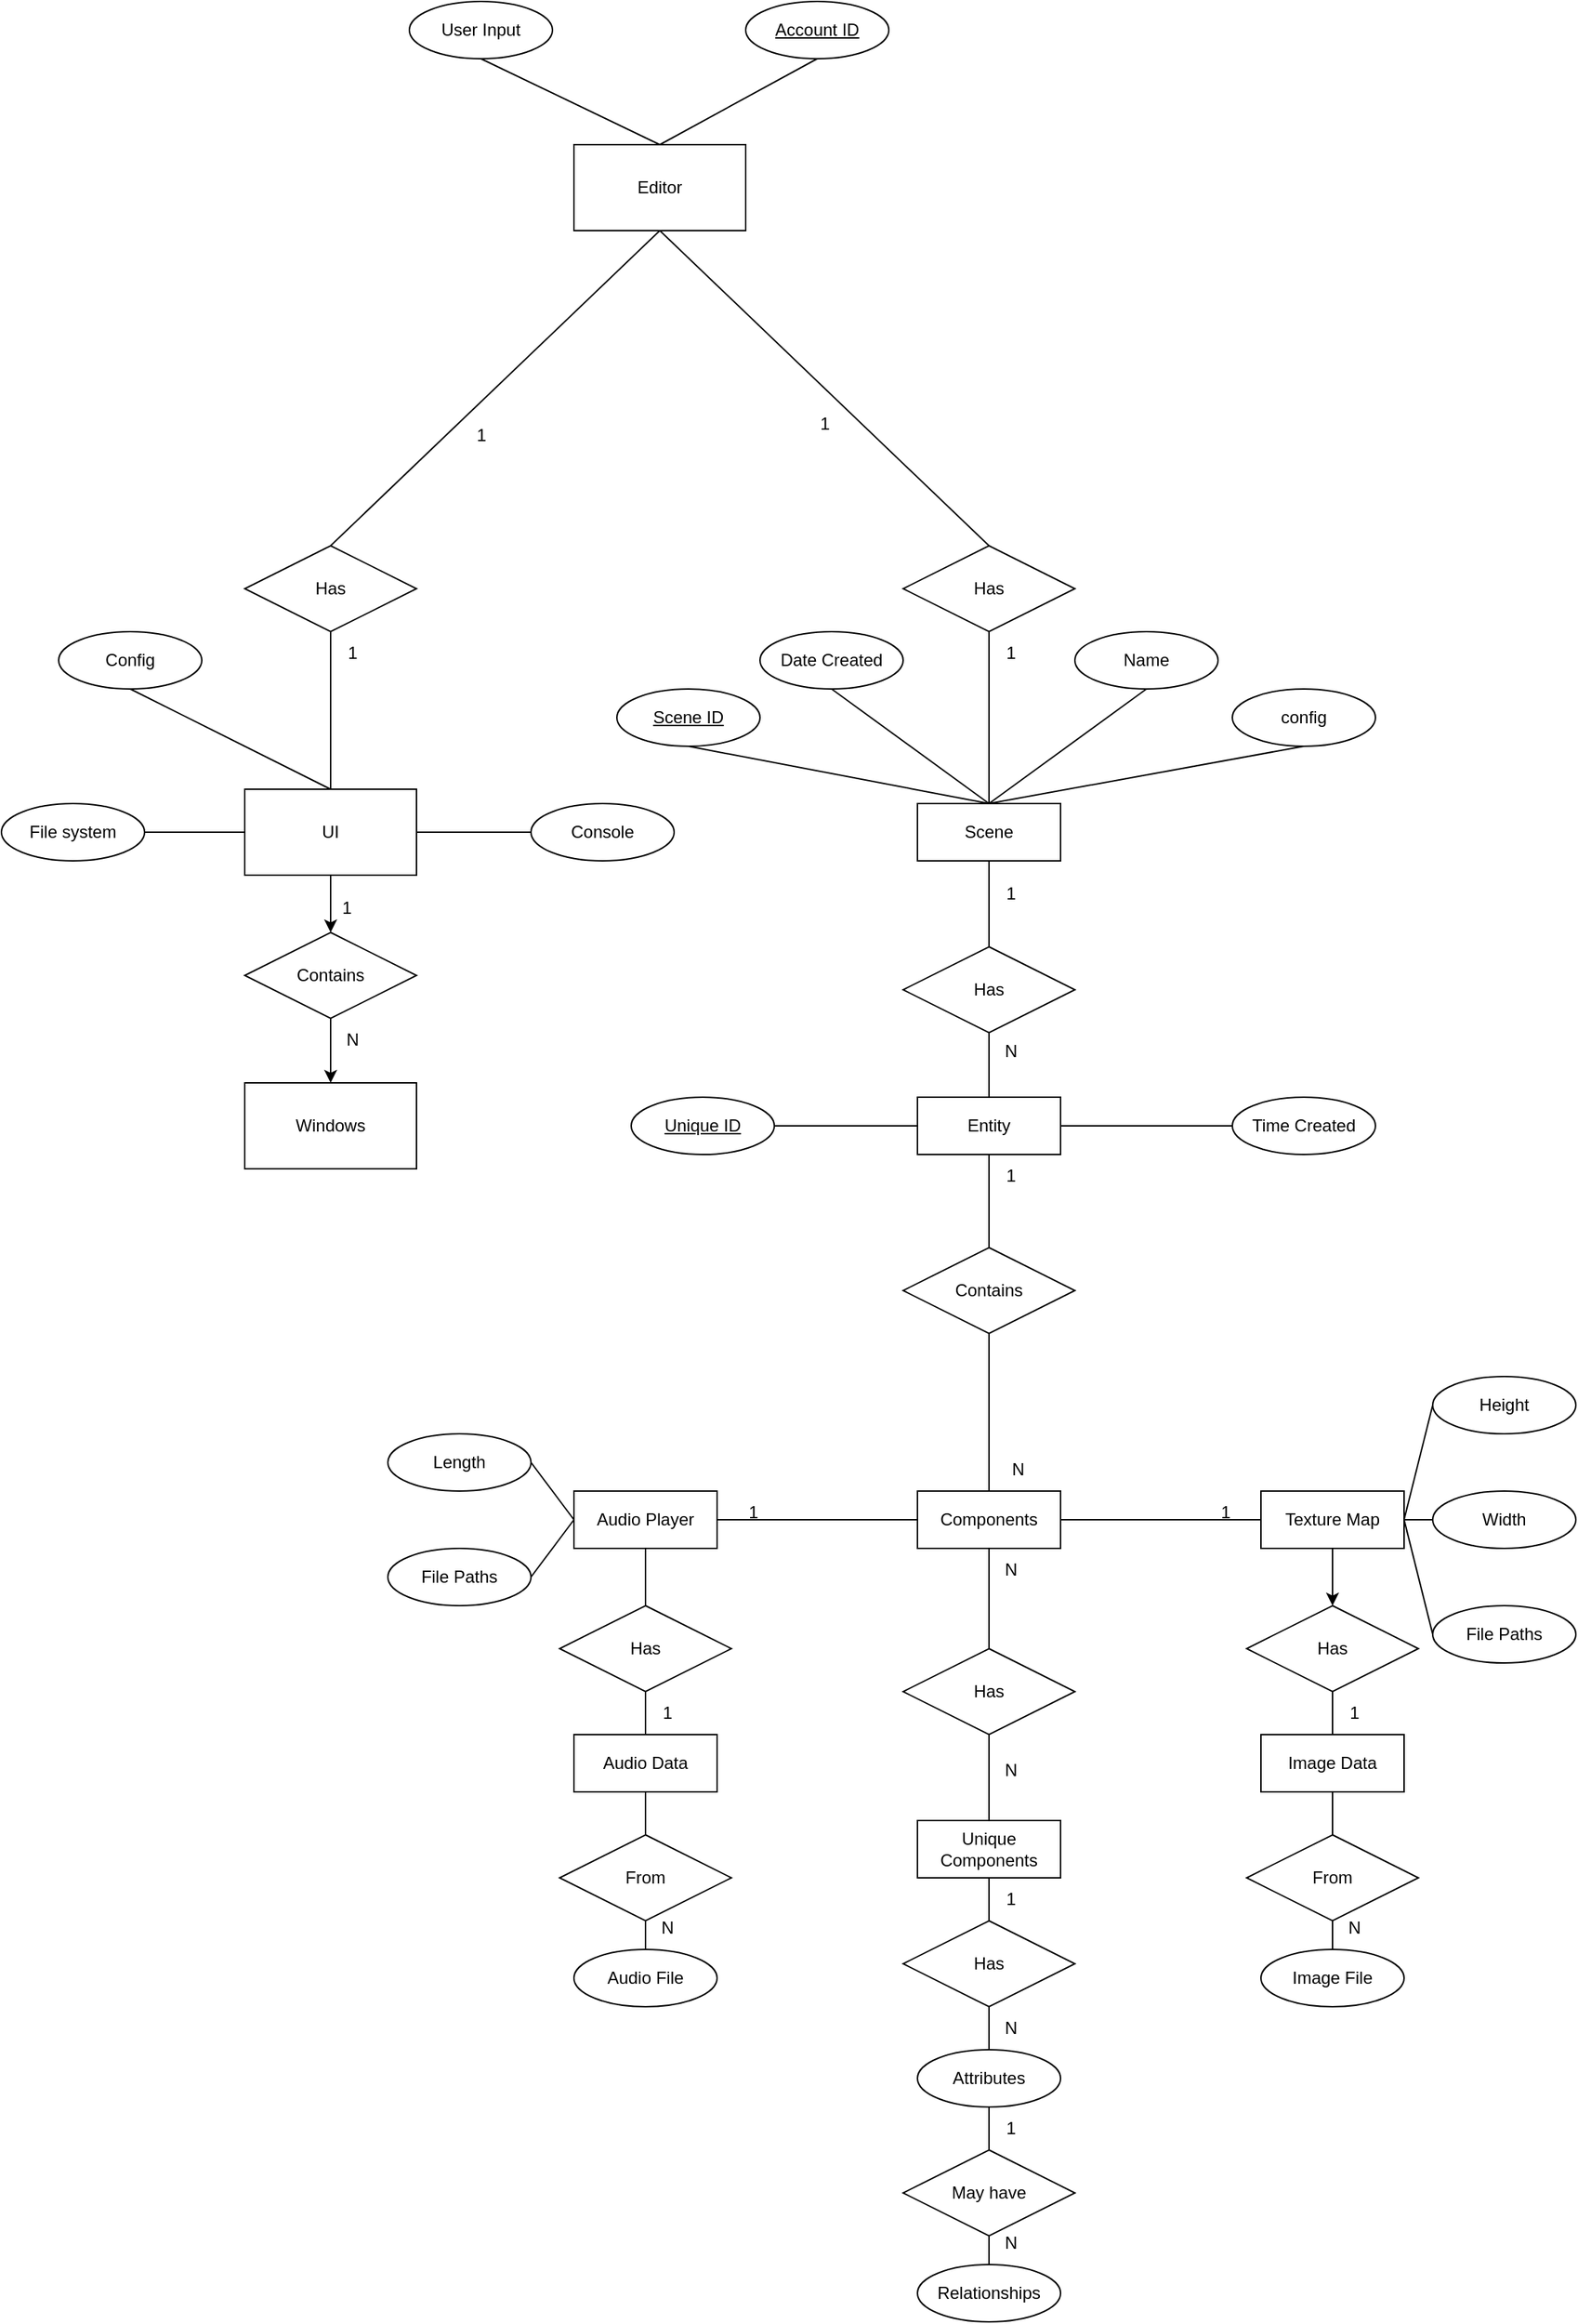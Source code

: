 <mxfile version="25.0.3">
  <diagram name="Page-1" id="L3M2RedUAsprgC-HmwrY">
    <mxGraphModel dx="1900" dy="1637" grid="1" gridSize="10" guides="1" tooltips="1" connect="1" arrows="1" fold="1" page="1" pageScale="1" pageWidth="850" pageHeight="1100" background="#ffffff" math="0" shadow="0">
      <root>
        <mxCell id="0" />
        <mxCell id="1" parent="0" />
        <mxCell id="lNUg0GOB951emykACgn2-293" style="edgeStyle=orthogonalEdgeStyle;rounded=0;orthogonalLoop=1;jettySize=auto;html=1;exitX=0;exitY=0.5;exitDx=0;exitDy=0;entryX=1;entryY=0.5;entryDx=0;entryDy=0;endArrow=none;startFill=0;" parent="1" source="lNUg0GOB951emykACgn2-307" target="lNUg0GOB951emykACgn2-291" edge="1">
          <mxGeometry relative="1" as="geometry" />
        </mxCell>
        <mxCell id="lNUg0GOB951emykACgn2-295" style="edgeStyle=orthogonalEdgeStyle;rounded=0;orthogonalLoop=1;jettySize=auto;html=1;exitX=1;exitY=0.5;exitDx=0;exitDy=0;endArrow=none;startFill=0;entryX=0;entryY=0.5;entryDx=0;entryDy=0;" parent="1" source="lNUg0GOB951emykACgn2-307" target="lNUg0GOB951emykACgn2-294" edge="1">
          <mxGeometry relative="1" as="geometry">
            <mxPoint x="390.0" y="460" as="sourcePoint" />
          </mxGeometry>
        </mxCell>
        <mxCell id="lNUg0GOB951emykACgn2-393" style="rounded=0;orthogonalLoop=1;jettySize=auto;html=1;exitX=0.5;exitY=1;exitDx=0;exitDy=0;endArrow=none;startFill=0;" parent="1" source="lNUg0GOB951emykACgn2-286" target="lNUg0GOB951emykACgn2-307" edge="1">
          <mxGeometry relative="1" as="geometry" />
        </mxCell>
        <mxCell id="UIaZnT7w7h5Eu3xHV6hs-57" style="rounded=0;orthogonalLoop=1;jettySize=auto;html=1;exitX=0.5;exitY=0;exitDx=0;exitDy=0;entryX=0.5;entryY=1;entryDx=0;entryDy=0;endArrow=none;endFill=0;" edge="1" parent="1" source="lNUg0GOB951emykACgn2-286" target="UIaZnT7w7h5Eu3xHV6hs-39">
          <mxGeometry relative="1" as="geometry" />
        </mxCell>
        <mxCell id="lNUg0GOB951emykACgn2-286" value="Contains" style="shape=rhombus;perimeter=rhombusPerimeter;whiteSpace=wrap;html=1;align=center;" parent="1" vertex="1">
          <mxGeometry x="170" y="270" width="120" height="60" as="geometry" />
        </mxCell>
        <mxCell id="lNUg0GOB951emykACgn2-341" style="rounded=0;orthogonalLoop=1;jettySize=auto;html=1;exitX=0.5;exitY=1;exitDx=0;exitDy=0;entryX=0.5;entryY=0;entryDx=0;entryDy=0;endArrow=none;startFill=0;" parent="1" source="lNUg0GOB951emykACgn2-291" target="lNUg0GOB951emykACgn2-340" edge="1">
          <mxGeometry relative="1" as="geometry" />
        </mxCell>
        <mxCell id="lNUg0GOB951emykACgn2-291" value="Audio Player" style="whiteSpace=wrap;html=1;align=center;" parent="1" vertex="1">
          <mxGeometry x="-60" y="440" width="100" height="40" as="geometry" />
        </mxCell>
        <mxCell id="lNUg0GOB951emykACgn2-321" style="rounded=0;orthogonalLoop=1;jettySize=auto;html=1;exitX=1;exitY=0.5;exitDx=0;exitDy=0;entryX=0;entryY=0.5;entryDx=0;entryDy=0;endArrow=none;startFill=0;" parent="1" source="lNUg0GOB951emykACgn2-294" target="lNUg0GOB951emykACgn2-320" edge="1">
          <mxGeometry relative="1" as="geometry" />
        </mxCell>
        <mxCell id="lNUg0GOB951emykACgn2-359" style="edgeStyle=orthogonalEdgeStyle;rounded=0;orthogonalLoop=1;jettySize=auto;html=1;exitX=0.5;exitY=1;exitDx=0;exitDy=0;entryX=0.5;entryY=0;entryDx=0;entryDy=0;" parent="1" source="lNUg0GOB951emykACgn2-294" target="lNUg0GOB951emykACgn2-358" edge="1">
          <mxGeometry relative="1" as="geometry" />
        </mxCell>
        <mxCell id="lNUg0GOB951emykACgn2-362" style="rounded=0;orthogonalLoop=1;jettySize=auto;html=1;exitX=1;exitY=0.5;exitDx=0;exitDy=0;endArrow=none;startFill=0;entryX=0;entryY=0.5;entryDx=0;entryDy=0;" parent="1" source="lNUg0GOB951emykACgn2-294" target="lNUg0GOB951emykACgn2-364" edge="1">
          <mxGeometry relative="1" as="geometry">
            <mxPoint x="540" y="459.667" as="targetPoint" />
          </mxGeometry>
        </mxCell>
        <mxCell id="lNUg0GOB951emykACgn2-363" style="rounded=0;orthogonalLoop=1;jettySize=auto;html=1;exitX=1;exitY=0.5;exitDx=0;exitDy=0;endArrow=none;startFill=0;entryX=0;entryY=0.5;entryDx=0;entryDy=0;" parent="1" source="lNUg0GOB951emykACgn2-294" target="lNUg0GOB951emykACgn2-365" edge="1">
          <mxGeometry relative="1" as="geometry">
            <mxPoint x="540" y="420" as="targetPoint" />
          </mxGeometry>
        </mxCell>
        <mxCell id="lNUg0GOB951emykACgn2-294" value="Texture Map" style="whiteSpace=wrap;html=1;align=center;" parent="1" vertex="1">
          <mxGeometry x="420" y="440" width="100" height="40" as="geometry" />
        </mxCell>
        <mxCell id="lNUg0GOB951emykACgn2-297" value="Length" style="ellipse;whiteSpace=wrap;html=1;align=center;" parent="1" vertex="1">
          <mxGeometry x="-190" y="400" width="100" height="40" as="geometry" />
        </mxCell>
        <mxCell id="lNUg0GOB951emykACgn2-298" value="File Paths" style="ellipse;whiteSpace=wrap;html=1;align=center;" parent="1" vertex="1">
          <mxGeometry x="-190" y="480" width="100" height="40" as="geometry" />
        </mxCell>
        <mxCell id="lNUg0GOB951emykACgn2-303" value="" style="endArrow=none;html=1;rounded=0;exitX=1;exitY=0.5;exitDx=0;exitDy=0;entryX=0;entryY=0.5;entryDx=0;entryDy=0;" parent="1" source="lNUg0GOB951emykACgn2-297" target="lNUg0GOB951emykACgn2-291" edge="1">
          <mxGeometry relative="1" as="geometry">
            <mxPoint x="-90" y="380" as="sourcePoint" />
            <mxPoint x="-60" y="462" as="targetPoint" />
          </mxGeometry>
        </mxCell>
        <mxCell id="lNUg0GOB951emykACgn2-304" value="" style="endArrow=none;html=1;rounded=0;exitX=1;exitY=0.5;exitDx=0;exitDy=0;entryX=0;entryY=0.5;entryDx=0;entryDy=0;" parent="1" source="lNUg0GOB951emykACgn2-298" target="lNUg0GOB951emykACgn2-291" edge="1">
          <mxGeometry relative="1" as="geometry">
            <mxPoint x="-70" y="318" as="sourcePoint" />
            <mxPoint x="-40" y="400" as="targetPoint" />
          </mxGeometry>
        </mxCell>
        <mxCell id="UIaZnT7w7h5Eu3xHV6hs-95" style="rounded=0;orthogonalLoop=1;jettySize=auto;html=1;exitX=0.5;exitY=1;exitDx=0;exitDy=0;entryX=0.5;entryY=0;entryDx=0;entryDy=0;endArrow=none;endFill=0;" edge="1" parent="1" source="lNUg0GOB951emykACgn2-307" target="UIaZnT7w7h5Eu3xHV6hs-93">
          <mxGeometry relative="1" as="geometry" />
        </mxCell>
        <mxCell id="lNUg0GOB951emykACgn2-307" value="Components" style="whiteSpace=wrap;html=1;align=center;" parent="1" vertex="1">
          <mxGeometry x="180" y="440" width="100" height="40" as="geometry" />
        </mxCell>
        <mxCell id="lNUg0GOB951emykACgn2-312" value="1" style="text;html=1;align=center;verticalAlign=middle;resizable=0;points=[];autosize=1;strokeColor=none;fillColor=none;" parent="1" vertex="1">
          <mxGeometry x="50" y="440" width="30" height="30" as="geometry" />
        </mxCell>
        <mxCell id="lNUg0GOB951emykACgn2-313" value="1" style="text;html=1;align=center;verticalAlign=middle;resizable=0;points=[];autosize=1;strokeColor=none;fillColor=none;" parent="1" vertex="1">
          <mxGeometry x="380" y="440" width="30" height="30" as="geometry" />
        </mxCell>
        <mxCell id="lNUg0GOB951emykACgn2-320" value="File Paths" style="ellipse;whiteSpace=wrap;html=1;align=center;" parent="1" vertex="1">
          <mxGeometry x="540" y="520" width="100" height="40" as="geometry" />
        </mxCell>
        <mxCell id="lNUg0GOB951emykACgn2-343" style="rounded=0;orthogonalLoop=1;jettySize=auto;html=1;exitX=0.5;exitY=1;exitDx=0;exitDy=0;entryX=0.5;entryY=0;entryDx=0;entryDy=0;endArrow=none;startFill=0;" parent="1" source="lNUg0GOB951emykACgn2-340" target="lNUg0GOB951emykACgn2-342" edge="1">
          <mxGeometry relative="1" as="geometry" />
        </mxCell>
        <mxCell id="lNUg0GOB951emykACgn2-340" value="Has" style="shape=rhombus;perimeter=rhombusPerimeter;whiteSpace=wrap;html=1;align=center;" parent="1" vertex="1">
          <mxGeometry x="-70" y="520" width="120" height="60" as="geometry" />
        </mxCell>
        <mxCell id="lNUg0GOB951emykACgn2-345" style="rounded=0;orthogonalLoop=1;jettySize=auto;html=1;exitX=0.5;exitY=1;exitDx=0;exitDy=0;entryX=0.5;entryY=0;entryDx=0;entryDy=0;endArrow=none;startFill=0;" parent="1" source="lNUg0GOB951emykACgn2-342" target="lNUg0GOB951emykACgn2-344" edge="1">
          <mxGeometry relative="1" as="geometry" />
        </mxCell>
        <mxCell id="lNUg0GOB951emykACgn2-342" value="Audio Data" style="whiteSpace=wrap;html=1;align=center;" parent="1" vertex="1">
          <mxGeometry x="-60" y="610" width="100" height="40" as="geometry" />
        </mxCell>
        <mxCell id="lNUg0GOB951emykACgn2-347" style="rounded=0;orthogonalLoop=1;jettySize=auto;html=1;exitX=0.5;exitY=1;exitDx=0;exitDy=0;entryX=0.5;entryY=0;entryDx=0;entryDy=0;endArrow=none;startFill=0;" parent="1" source="lNUg0GOB951emykACgn2-344" target="lNUg0GOB951emykACgn2-346" edge="1">
          <mxGeometry relative="1" as="geometry" />
        </mxCell>
        <mxCell id="lNUg0GOB951emykACgn2-344" value="From" style="shape=rhombus;perimeter=rhombusPerimeter;whiteSpace=wrap;html=1;align=center;" parent="1" vertex="1">
          <mxGeometry x="-70" y="680" width="120" height="60" as="geometry" />
        </mxCell>
        <mxCell id="lNUg0GOB951emykACgn2-346" value="Audio File" style="ellipse;whiteSpace=wrap;html=1;align=center;" parent="1" vertex="1">
          <mxGeometry x="-60" y="760" width="100" height="40" as="geometry" />
        </mxCell>
        <mxCell id="lNUg0GOB951emykACgn2-348" value="N" style="text;html=1;align=center;verticalAlign=middle;resizable=0;points=[];autosize=1;strokeColor=none;fillColor=none;" parent="1" vertex="1">
          <mxGeometry x="-10" y="730" width="30" height="30" as="geometry" />
        </mxCell>
        <mxCell id="lNUg0GOB951emykACgn2-349" value="1" style="text;html=1;align=center;verticalAlign=middle;resizable=0;points=[];autosize=1;strokeColor=none;fillColor=none;" parent="1" vertex="1">
          <mxGeometry x="-10" y="580" width="30" height="30" as="geometry" />
        </mxCell>
        <mxCell id="lNUg0GOB951emykACgn2-350" style="rounded=0;orthogonalLoop=1;jettySize=auto;html=1;exitX=0.5;exitY=1;exitDx=0;exitDy=0;entryX=0.5;entryY=0;entryDx=0;entryDy=0;endArrow=none;startFill=0;" parent="1" source="lNUg0GOB951emykACgn2-358" target="lNUg0GOB951emykACgn2-352" edge="1">
          <mxGeometry relative="1" as="geometry">
            <mxPoint x="470" y="580" as="sourcePoint" />
          </mxGeometry>
        </mxCell>
        <mxCell id="lNUg0GOB951emykACgn2-351" style="rounded=0;orthogonalLoop=1;jettySize=auto;html=1;exitX=0.5;exitY=1;exitDx=0;exitDy=0;entryX=0.5;entryY=0;entryDx=0;entryDy=0;endArrow=none;startFill=0;" parent="1" source="lNUg0GOB951emykACgn2-352" target="lNUg0GOB951emykACgn2-354" edge="1">
          <mxGeometry relative="1" as="geometry" />
        </mxCell>
        <mxCell id="lNUg0GOB951emykACgn2-352" value="Image Data" style="whiteSpace=wrap;html=1;align=center;" parent="1" vertex="1">
          <mxGeometry x="420" y="610" width="100" height="40" as="geometry" />
        </mxCell>
        <mxCell id="lNUg0GOB951emykACgn2-353" style="rounded=0;orthogonalLoop=1;jettySize=auto;html=1;exitX=0.5;exitY=1;exitDx=0;exitDy=0;entryX=0.5;entryY=0;entryDx=0;entryDy=0;endArrow=none;startFill=0;" parent="1" source="lNUg0GOB951emykACgn2-354" target="lNUg0GOB951emykACgn2-355" edge="1">
          <mxGeometry relative="1" as="geometry" />
        </mxCell>
        <mxCell id="lNUg0GOB951emykACgn2-354" value="From" style="shape=rhombus;perimeter=rhombusPerimeter;whiteSpace=wrap;html=1;align=center;" parent="1" vertex="1">
          <mxGeometry x="410" y="680" width="120" height="60" as="geometry" />
        </mxCell>
        <mxCell id="lNUg0GOB951emykACgn2-355" value="Image File" style="ellipse;whiteSpace=wrap;html=1;align=center;" parent="1" vertex="1">
          <mxGeometry x="420" y="760" width="100" height="40" as="geometry" />
        </mxCell>
        <mxCell id="lNUg0GOB951emykACgn2-356" value="N" style="text;html=1;align=center;verticalAlign=middle;resizable=0;points=[];autosize=1;strokeColor=none;fillColor=none;" parent="1" vertex="1">
          <mxGeometry x="470" y="730" width="30" height="30" as="geometry" />
        </mxCell>
        <mxCell id="lNUg0GOB951emykACgn2-357" value="1" style="text;html=1;align=center;verticalAlign=middle;resizable=0;points=[];autosize=1;strokeColor=none;fillColor=none;" parent="1" vertex="1">
          <mxGeometry x="470" y="580" width="30" height="30" as="geometry" />
        </mxCell>
        <mxCell id="lNUg0GOB951emykACgn2-358" value="Has" style="shape=rhombus;perimeter=rhombusPerimeter;whiteSpace=wrap;html=1;align=center;" parent="1" vertex="1">
          <mxGeometry x="410" y="520" width="120" height="60" as="geometry" />
        </mxCell>
        <mxCell id="lNUg0GOB951emykACgn2-361" value="N" style="text;html=1;align=center;verticalAlign=middle;resizable=0;points=[];autosize=1;strokeColor=none;fillColor=none;" parent="1" vertex="1">
          <mxGeometry x="235" y="410" width="30" height="30" as="geometry" />
        </mxCell>
        <mxCell id="lNUg0GOB951emykACgn2-364" value="Width" style="ellipse;whiteSpace=wrap;html=1;align=center;" parent="1" vertex="1">
          <mxGeometry x="540" y="440" width="100" height="40" as="geometry" />
        </mxCell>
        <mxCell id="lNUg0GOB951emykACgn2-365" value="Height" style="ellipse;whiteSpace=wrap;html=1;align=center;" parent="1" vertex="1">
          <mxGeometry x="540" y="360" width="100" height="40" as="geometry" />
        </mxCell>
        <mxCell id="lNUg0GOB951emykACgn2-369" style="rounded=0;orthogonalLoop=1;jettySize=auto;html=1;exitX=0.5;exitY=1;exitDx=0;exitDy=0;entryX=0.5;entryY=0;entryDx=0;entryDy=0;endArrow=none;startFill=0;" parent="1" source="lNUg0GOB951emykACgn2-366" target="lNUg0GOB951emykACgn2-367" edge="1">
          <mxGeometry relative="1" as="geometry" />
        </mxCell>
        <mxCell id="lNUg0GOB951emykACgn2-366" value="Unique Components" style="whiteSpace=wrap;html=1;align=center;" parent="1" vertex="1">
          <mxGeometry x="180" y="670" width="100" height="40" as="geometry" />
        </mxCell>
        <mxCell id="lNUg0GOB951emykACgn2-378" style="rounded=0;orthogonalLoop=1;jettySize=auto;html=1;exitX=0.5;exitY=1;exitDx=0;exitDy=0;entryX=0.5;entryY=0;entryDx=0;entryDy=0;endArrow=none;startFill=0;" parent="1" source="lNUg0GOB951emykACgn2-367" target="lNUg0GOB951emykACgn2-372" edge="1">
          <mxGeometry relative="1" as="geometry" />
        </mxCell>
        <mxCell id="lNUg0GOB951emykACgn2-367" value="Has" style="shape=rhombus;perimeter=rhombusPerimeter;whiteSpace=wrap;html=1;align=center;" parent="1" vertex="1">
          <mxGeometry x="170" y="740" width="120" height="60" as="geometry" />
        </mxCell>
        <mxCell id="lNUg0GOB951emykACgn2-386" style="rounded=0;orthogonalLoop=1;jettySize=auto;html=1;exitX=0.5;exitY=1;exitDx=0;exitDy=0;endArrow=none;startFill=0;" parent="1" source="lNUg0GOB951emykACgn2-372" target="lNUg0GOB951emykACgn2-387" edge="1">
          <mxGeometry relative="1" as="geometry">
            <mxPoint x="230" y="910" as="targetPoint" />
          </mxGeometry>
        </mxCell>
        <mxCell id="lNUg0GOB951emykACgn2-372" value="Attributes" style="ellipse;whiteSpace=wrap;html=1;align=center;" parent="1" vertex="1">
          <mxGeometry x="180" y="830" width="100" height="40" as="geometry" />
        </mxCell>
        <mxCell id="lNUg0GOB951emykACgn2-379" value="N" style="text;html=1;align=center;verticalAlign=middle;resizable=0;points=[];autosize=1;strokeColor=none;fillColor=none;" parent="1" vertex="1">
          <mxGeometry x="230" y="800" width="30" height="30" as="geometry" />
        </mxCell>
        <mxCell id="lNUg0GOB951emykACgn2-382" value="1" style="text;html=1;align=center;verticalAlign=middle;resizable=0;points=[];autosize=1;strokeColor=none;fillColor=none;" parent="1" vertex="1">
          <mxGeometry x="230" y="710" width="30" height="30" as="geometry" />
        </mxCell>
        <mxCell id="lNUg0GOB951emykACgn2-390" style="rounded=0;orthogonalLoop=1;jettySize=auto;html=1;exitX=0.5;exitY=1;exitDx=0;exitDy=0;entryX=0.5;entryY=0;entryDx=0;entryDy=0;endArrow=none;startFill=0;" parent="1" source="lNUg0GOB951emykACgn2-387" target="lNUg0GOB951emykACgn2-389" edge="1">
          <mxGeometry relative="1" as="geometry" />
        </mxCell>
        <mxCell id="lNUg0GOB951emykACgn2-387" value="May have" style="shape=rhombus;perimeter=rhombusPerimeter;whiteSpace=wrap;html=1;align=center;" parent="1" vertex="1">
          <mxGeometry x="170" y="900" width="120" height="60" as="geometry" />
        </mxCell>
        <mxCell id="lNUg0GOB951emykACgn2-389" value="Relationships" style="ellipse;whiteSpace=wrap;html=1;align=center;" parent="1" vertex="1">
          <mxGeometry x="180" y="980" width="100" height="40" as="geometry" />
        </mxCell>
        <mxCell id="lNUg0GOB951emykACgn2-391" value="N" style="text;html=1;align=center;verticalAlign=middle;resizable=0;points=[];autosize=1;strokeColor=none;fillColor=none;" parent="1" vertex="1">
          <mxGeometry x="230" y="950" width="30" height="30" as="geometry" />
        </mxCell>
        <mxCell id="UIaZnT7w7h5Eu3xHV6hs-24" style="rounded=0;orthogonalLoop=1;jettySize=auto;html=1;exitX=0.5;exitY=1;exitDx=0;exitDy=0;endArrow=none;endFill=0;" edge="1" parent="1" source="UIaZnT7w7h5Eu3xHV6hs-14" target="UIaZnT7w7h5Eu3xHV6hs-23">
          <mxGeometry relative="1" as="geometry" />
        </mxCell>
        <mxCell id="UIaZnT7w7h5Eu3xHV6hs-14" value="Scene" style="whiteSpace=wrap;html=1;align=center;" vertex="1" parent="1">
          <mxGeometry x="180" y="-40" width="100" height="40" as="geometry" />
        </mxCell>
        <mxCell id="UIaZnT7w7h5Eu3xHV6hs-43" style="rounded=0;orthogonalLoop=1;jettySize=auto;html=1;exitX=0.5;exitY=1;exitDx=0;exitDy=0;entryX=0.5;entryY=0;entryDx=0;entryDy=0;endArrow=none;endFill=0;" edge="1" parent="1" source="UIaZnT7w7h5Eu3xHV6hs-23" target="UIaZnT7w7h5Eu3xHV6hs-39">
          <mxGeometry relative="1" as="geometry" />
        </mxCell>
        <mxCell id="UIaZnT7w7h5Eu3xHV6hs-23" value="Has" style="shape=rhombus;perimeter=rhombusPerimeter;whiteSpace=wrap;html=1;align=center;" vertex="1" parent="1">
          <mxGeometry x="170" y="60" width="120" height="60" as="geometry" />
        </mxCell>
        <mxCell id="UIaZnT7w7h5Eu3xHV6hs-26" style="rounded=0;orthogonalLoop=1;jettySize=auto;html=1;exitX=0.5;exitY=1;exitDx=0;exitDy=0;entryX=0.5;entryY=0;entryDx=0;entryDy=0;endArrow=none;endFill=0;" edge="1" parent="1" source="UIaZnT7w7h5Eu3xHV6hs-25" target="UIaZnT7w7h5Eu3xHV6hs-14">
          <mxGeometry relative="1" as="geometry" />
        </mxCell>
        <mxCell id="UIaZnT7w7h5Eu3xHV6hs-25" value="Scene ID" style="ellipse;whiteSpace=wrap;html=1;align=center;fontStyle=4;" vertex="1" parent="1">
          <mxGeometry x="-30" y="-120" width="100" height="40" as="geometry" />
        </mxCell>
        <mxCell id="UIaZnT7w7h5Eu3xHV6hs-29" style="rounded=0;orthogonalLoop=1;jettySize=auto;html=1;exitX=0.5;exitY=1;exitDx=0;exitDy=0;entryX=0.5;entryY=0;entryDx=0;entryDy=0;endArrow=none;endFill=0;" edge="1" parent="1" source="UIaZnT7w7h5Eu3xHV6hs-28" target="UIaZnT7w7h5Eu3xHV6hs-14">
          <mxGeometry relative="1" as="geometry" />
        </mxCell>
        <mxCell id="UIaZnT7w7h5Eu3xHV6hs-28" value="Name" style="ellipse;whiteSpace=wrap;html=1;align=center;" vertex="1" parent="1">
          <mxGeometry x="290" y="-160" width="100" height="40" as="geometry" />
        </mxCell>
        <mxCell id="UIaZnT7w7h5Eu3xHV6hs-33" style="rounded=0;orthogonalLoop=1;jettySize=auto;html=1;exitX=0.5;exitY=1;exitDx=0;exitDy=0;entryX=0.5;entryY=0;entryDx=0;entryDy=0;endArrow=none;endFill=0;" edge="1" parent="1" source="UIaZnT7w7h5Eu3xHV6hs-32" target="UIaZnT7w7h5Eu3xHV6hs-14">
          <mxGeometry relative="1" as="geometry" />
        </mxCell>
        <mxCell id="UIaZnT7w7h5Eu3xHV6hs-32" value="Date Created" style="ellipse;whiteSpace=wrap;html=1;align=center;" vertex="1" parent="1">
          <mxGeometry x="70" y="-160" width="100" height="40" as="geometry" />
        </mxCell>
        <mxCell id="UIaZnT7w7h5Eu3xHV6hs-38" style="rounded=0;orthogonalLoop=1;jettySize=auto;html=1;exitX=0.5;exitY=1;exitDx=0;exitDy=0;entryX=0.5;entryY=0;entryDx=0;entryDy=0;endArrow=none;endFill=0;" edge="1" parent="1" source="UIaZnT7w7h5Eu3xHV6hs-37" target="UIaZnT7w7h5Eu3xHV6hs-14">
          <mxGeometry relative="1" as="geometry">
            <mxPoint x="445" y="-80" as="sourcePoint" />
          </mxGeometry>
        </mxCell>
        <mxCell id="UIaZnT7w7h5Eu3xHV6hs-37" value="config" style="ellipse;whiteSpace=wrap;html=1;align=center;" vertex="1" parent="1">
          <mxGeometry x="400" y="-120" width="100" height="40" as="geometry" />
        </mxCell>
        <mxCell id="UIaZnT7w7h5Eu3xHV6hs-51" style="rounded=0;orthogonalLoop=1;jettySize=auto;html=1;exitX=0;exitY=0.5;exitDx=0;exitDy=0;entryX=1;entryY=0.5;entryDx=0;entryDy=0;endArrow=none;endFill=0;" edge="1" parent="1" source="UIaZnT7w7h5Eu3xHV6hs-39" target="UIaZnT7w7h5Eu3xHV6hs-49">
          <mxGeometry relative="1" as="geometry" />
        </mxCell>
        <mxCell id="UIaZnT7w7h5Eu3xHV6hs-52" style="rounded=0;orthogonalLoop=1;jettySize=auto;html=1;exitX=1;exitY=0.5;exitDx=0;exitDy=0;entryX=0;entryY=0.5;entryDx=0;entryDy=0;endArrow=none;endFill=0;" edge="1" parent="1" source="UIaZnT7w7h5Eu3xHV6hs-39" target="UIaZnT7w7h5Eu3xHV6hs-50">
          <mxGeometry relative="1" as="geometry" />
        </mxCell>
        <mxCell id="UIaZnT7w7h5Eu3xHV6hs-39" value="Entity" style="whiteSpace=wrap;html=1;align=center;" vertex="1" parent="1">
          <mxGeometry x="180" y="165" width="100" height="40" as="geometry" />
        </mxCell>
        <mxCell id="UIaZnT7w7h5Eu3xHV6hs-45" value="1" style="text;html=1;align=center;verticalAlign=middle;resizable=0;points=[];autosize=1;strokeColor=none;fillColor=none;" vertex="1" parent="1">
          <mxGeometry x="230" y="8" width="30" height="30" as="geometry" />
        </mxCell>
        <mxCell id="UIaZnT7w7h5Eu3xHV6hs-46" value="N" style="text;html=1;align=center;verticalAlign=middle;resizable=0;points=[];autosize=1;strokeColor=none;fillColor=none;" vertex="1" parent="1">
          <mxGeometry x="230" y="118" width="30" height="30" as="geometry" />
        </mxCell>
        <mxCell id="UIaZnT7w7h5Eu3xHV6hs-49" value="Unique ID" style="ellipse;whiteSpace=wrap;html=1;align=center;fontStyle=4;" vertex="1" parent="1">
          <mxGeometry x="-20" y="165" width="100" height="40" as="geometry" />
        </mxCell>
        <mxCell id="UIaZnT7w7h5Eu3xHV6hs-50" value="Time Created" style="ellipse;whiteSpace=wrap;html=1;align=center;" vertex="1" parent="1">
          <mxGeometry x="400" y="165" width="100" height="40" as="geometry" />
        </mxCell>
        <mxCell id="UIaZnT7w7h5Eu3xHV6hs-62" style="rounded=0;orthogonalLoop=1;jettySize=auto;html=1;exitX=0.5;exitY=1;exitDx=0;exitDy=0;entryX=0.5;entryY=0;entryDx=0;entryDy=0;endArrow=none;endFill=0;" edge="1" parent="1" source="UIaZnT7w7h5Eu3xHV6hs-58" target="UIaZnT7w7h5Eu3xHV6hs-61">
          <mxGeometry relative="1" as="geometry" />
        </mxCell>
        <mxCell id="UIaZnT7w7h5Eu3xHV6hs-65" style="rounded=0;orthogonalLoop=1;jettySize=auto;html=1;exitX=0.5;exitY=1;exitDx=0;exitDy=0;entryX=0.5;entryY=0;entryDx=0;entryDy=0;endArrow=none;endFill=0;" edge="1" parent="1" source="UIaZnT7w7h5Eu3xHV6hs-58" target="UIaZnT7w7h5Eu3xHV6hs-64">
          <mxGeometry relative="1" as="geometry" />
        </mxCell>
        <mxCell id="UIaZnT7w7h5Eu3xHV6hs-58" value="Editor" style="rounded=0;whiteSpace=wrap;html=1;" vertex="1" parent="1">
          <mxGeometry x="-60" y="-500" width="120" height="60" as="geometry" />
        </mxCell>
        <mxCell id="UIaZnT7w7h5Eu3xHV6hs-63" style="rounded=0;orthogonalLoop=1;jettySize=auto;html=1;exitX=0.5;exitY=1;exitDx=0;exitDy=0;entryX=0.5;entryY=0;entryDx=0;entryDy=0;endArrow=none;endFill=0;" edge="1" parent="1" source="UIaZnT7w7h5Eu3xHV6hs-61" target="UIaZnT7w7h5Eu3xHV6hs-14">
          <mxGeometry relative="1" as="geometry" />
        </mxCell>
        <mxCell id="UIaZnT7w7h5Eu3xHV6hs-61" value="Has" style="shape=rhombus;perimeter=rhombusPerimeter;whiteSpace=wrap;html=1;align=center;" vertex="1" parent="1">
          <mxGeometry x="170" y="-220" width="120" height="60" as="geometry" />
        </mxCell>
        <mxCell id="UIaZnT7w7h5Eu3xHV6hs-67" style="rounded=0;orthogonalLoop=1;jettySize=auto;html=1;exitX=0.5;exitY=1;exitDx=0;exitDy=0;entryX=0.5;entryY=0;entryDx=0;entryDy=0;endArrow=none;endFill=0;" edge="1" parent="1" source="UIaZnT7w7h5Eu3xHV6hs-64" target="UIaZnT7w7h5Eu3xHV6hs-66">
          <mxGeometry relative="1" as="geometry" />
        </mxCell>
        <mxCell id="UIaZnT7w7h5Eu3xHV6hs-64" value="Has" style="shape=rhombus;perimeter=rhombusPerimeter;whiteSpace=wrap;html=1;align=center;" vertex="1" parent="1">
          <mxGeometry x="-290" y="-220" width="120" height="60" as="geometry" />
        </mxCell>
        <mxCell id="UIaZnT7w7h5Eu3xHV6hs-75" style="rounded=0;orthogonalLoop=1;jettySize=auto;html=1;exitX=1;exitY=0.5;exitDx=0;exitDy=0;entryX=0;entryY=0.5;entryDx=0;entryDy=0;endArrow=none;endFill=0;" edge="1" parent="1" source="UIaZnT7w7h5Eu3xHV6hs-66" target="UIaZnT7w7h5Eu3xHV6hs-74">
          <mxGeometry relative="1" as="geometry" />
        </mxCell>
        <mxCell id="UIaZnT7w7h5Eu3xHV6hs-81" style="edgeStyle=orthogonalEdgeStyle;rounded=0;orthogonalLoop=1;jettySize=auto;html=1;exitX=0.5;exitY=1;exitDx=0;exitDy=0;entryX=0.5;entryY=0;entryDx=0;entryDy=0;" edge="1" parent="1" source="UIaZnT7w7h5Eu3xHV6hs-66" target="UIaZnT7w7h5Eu3xHV6hs-80">
          <mxGeometry relative="1" as="geometry" />
        </mxCell>
        <mxCell id="UIaZnT7w7h5Eu3xHV6hs-66" value="UI" style="rounded=0;whiteSpace=wrap;html=1;" vertex="1" parent="1">
          <mxGeometry x="-290" y="-50" width="120" height="60" as="geometry" />
        </mxCell>
        <mxCell id="UIaZnT7w7h5Eu3xHV6hs-71" style="rounded=0;orthogonalLoop=1;jettySize=auto;html=1;exitX=0.5;exitY=1;exitDx=0;exitDy=0;entryX=0.5;entryY=0;entryDx=0;entryDy=0;endArrow=none;endFill=0;" edge="1" parent="1" source="UIaZnT7w7h5Eu3xHV6hs-68" target="UIaZnT7w7h5Eu3xHV6hs-66">
          <mxGeometry relative="1" as="geometry" />
        </mxCell>
        <mxCell id="UIaZnT7w7h5Eu3xHV6hs-68" value="Config" style="ellipse;whiteSpace=wrap;html=1;align=center;" vertex="1" parent="1">
          <mxGeometry x="-420" y="-160" width="100" height="40" as="geometry" />
        </mxCell>
        <mxCell id="UIaZnT7w7h5Eu3xHV6hs-73" style="rounded=0;orthogonalLoop=1;jettySize=auto;html=1;exitX=1;exitY=0.5;exitDx=0;exitDy=0;entryX=0;entryY=0.5;entryDx=0;entryDy=0;endArrow=none;endFill=0;" edge="1" parent="1" source="UIaZnT7w7h5Eu3xHV6hs-72" target="UIaZnT7w7h5Eu3xHV6hs-66">
          <mxGeometry relative="1" as="geometry" />
        </mxCell>
        <mxCell id="UIaZnT7w7h5Eu3xHV6hs-72" value="File system" style="ellipse;whiteSpace=wrap;html=1;align=center;" vertex="1" parent="1">
          <mxGeometry x="-460" y="-40" width="100" height="40" as="geometry" />
        </mxCell>
        <mxCell id="UIaZnT7w7h5Eu3xHV6hs-74" value="Console" style="ellipse;whiteSpace=wrap;html=1;align=center;" vertex="1" parent="1">
          <mxGeometry x="-90" y="-40" width="100" height="40" as="geometry" />
        </mxCell>
        <mxCell id="UIaZnT7w7h5Eu3xHV6hs-76" value="Windows" style="rounded=0;whiteSpace=wrap;html=1;" vertex="1" parent="1">
          <mxGeometry x="-290" y="155" width="120" height="60" as="geometry" />
        </mxCell>
        <mxCell id="UIaZnT7w7h5Eu3xHV6hs-78" value="1" style="text;html=1;align=center;verticalAlign=middle;resizable=0;points=[];autosize=1;strokeColor=none;fillColor=none;" vertex="1" parent="1">
          <mxGeometry x="-230" y="-160" width="30" height="30" as="geometry" />
        </mxCell>
        <mxCell id="UIaZnT7w7h5Eu3xHV6hs-79" value="N" style="text;html=1;align=center;verticalAlign=middle;resizable=0;points=[];autosize=1;strokeColor=none;fillColor=none;" vertex="1" parent="1">
          <mxGeometry x="-230" y="110" width="30" height="30" as="geometry" />
        </mxCell>
        <mxCell id="UIaZnT7w7h5Eu3xHV6hs-82" style="edgeStyle=orthogonalEdgeStyle;rounded=0;orthogonalLoop=1;jettySize=auto;html=1;exitX=0.5;exitY=1;exitDx=0;exitDy=0;entryX=0.5;entryY=0;entryDx=0;entryDy=0;" edge="1" parent="1" source="UIaZnT7w7h5Eu3xHV6hs-80" target="UIaZnT7w7h5Eu3xHV6hs-76">
          <mxGeometry relative="1" as="geometry" />
        </mxCell>
        <mxCell id="UIaZnT7w7h5Eu3xHV6hs-80" value="Contains" style="shape=rhombus;perimeter=rhombusPerimeter;whiteSpace=wrap;html=1;align=center;" vertex="1" parent="1">
          <mxGeometry x="-290" y="50" width="120" height="60" as="geometry" />
        </mxCell>
        <mxCell id="UIaZnT7w7h5Eu3xHV6hs-83" value="1" style="text;html=1;align=center;verticalAlign=middle;resizable=0;points=[];autosize=1;strokeColor=none;fillColor=none;" vertex="1" parent="1">
          <mxGeometry x="-234" y="18" width="30" height="30" as="geometry" />
        </mxCell>
        <mxCell id="UIaZnT7w7h5Eu3xHV6hs-84" value="1" style="text;html=1;align=center;verticalAlign=middle;resizable=0;points=[];autosize=1;strokeColor=none;fillColor=none;" vertex="1" parent="1">
          <mxGeometry x="-140" y="-312" width="30" height="30" as="geometry" />
        </mxCell>
        <mxCell id="UIaZnT7w7h5Eu3xHV6hs-85" value="1" style="text;html=1;align=center;verticalAlign=middle;resizable=0;points=[];autosize=1;strokeColor=none;fillColor=none;" vertex="1" parent="1">
          <mxGeometry x="100" y="-320" width="30" height="30" as="geometry" />
        </mxCell>
        <mxCell id="UIaZnT7w7h5Eu3xHV6hs-86" value="1" style="text;html=1;align=center;verticalAlign=middle;resizable=0;points=[];autosize=1;strokeColor=none;fillColor=none;" vertex="1" parent="1">
          <mxGeometry x="230" y="-160" width="30" height="30" as="geometry" />
        </mxCell>
        <mxCell id="UIaZnT7w7h5Eu3xHV6hs-87" value="1" style="text;html=1;align=center;verticalAlign=middle;resizable=0;points=[];autosize=1;strokeColor=none;fillColor=none;" vertex="1" parent="1">
          <mxGeometry x="230" y="205" width="30" height="30" as="geometry" />
        </mxCell>
        <mxCell id="UIaZnT7w7h5Eu3xHV6hs-88" value="N" style="text;html=1;align=center;verticalAlign=middle;resizable=0;points=[];autosize=1;strokeColor=none;fillColor=none;" vertex="1" parent="1">
          <mxGeometry x="230" y="480" width="30" height="30" as="geometry" />
        </mxCell>
        <mxCell id="UIaZnT7w7h5Eu3xHV6hs-90" style="rounded=0;orthogonalLoop=1;jettySize=auto;html=1;exitX=0.5;exitY=1;exitDx=0;exitDy=0;entryX=0.5;entryY=0;entryDx=0;entryDy=0;endArrow=none;endFill=0;" edge="1" parent="1" source="UIaZnT7w7h5Eu3xHV6hs-89" target="UIaZnT7w7h5Eu3xHV6hs-58">
          <mxGeometry relative="1" as="geometry" />
        </mxCell>
        <mxCell id="UIaZnT7w7h5Eu3xHV6hs-89" value="User Input" style="ellipse;whiteSpace=wrap;html=1;align=center;" vertex="1" parent="1">
          <mxGeometry x="-175" y="-600" width="100" height="40" as="geometry" />
        </mxCell>
        <mxCell id="UIaZnT7w7h5Eu3xHV6hs-92" style="rounded=0;orthogonalLoop=1;jettySize=auto;html=1;exitX=0.5;exitY=1;exitDx=0;exitDy=0;entryX=0.5;entryY=0;entryDx=0;entryDy=0;endArrow=none;endFill=0;" edge="1" parent="1" source="UIaZnT7w7h5Eu3xHV6hs-91" target="UIaZnT7w7h5Eu3xHV6hs-58">
          <mxGeometry relative="1" as="geometry" />
        </mxCell>
        <mxCell id="UIaZnT7w7h5Eu3xHV6hs-91" value="Account ID" style="ellipse;whiteSpace=wrap;html=1;align=center;fontStyle=4;" vertex="1" parent="1">
          <mxGeometry x="60" y="-600" width="100" height="40" as="geometry" />
        </mxCell>
        <mxCell id="UIaZnT7w7h5Eu3xHV6hs-94" style="rounded=0;orthogonalLoop=1;jettySize=auto;html=1;exitX=0.5;exitY=1;exitDx=0;exitDy=0;entryX=0.5;entryY=0;entryDx=0;entryDy=0;endArrow=none;endFill=0;" edge="1" parent="1" source="UIaZnT7w7h5Eu3xHV6hs-93" target="lNUg0GOB951emykACgn2-366">
          <mxGeometry relative="1" as="geometry" />
        </mxCell>
        <mxCell id="UIaZnT7w7h5Eu3xHV6hs-93" value="Has" style="shape=rhombus;perimeter=rhombusPerimeter;whiteSpace=wrap;html=1;align=center;" vertex="1" parent="1">
          <mxGeometry x="170" y="550" width="120" height="60" as="geometry" />
        </mxCell>
        <mxCell id="UIaZnT7w7h5Eu3xHV6hs-96" value="N" style="text;html=1;align=center;verticalAlign=middle;resizable=0;points=[];autosize=1;strokeColor=none;fillColor=none;" vertex="1" parent="1">
          <mxGeometry x="230" y="620" width="30" height="30" as="geometry" />
        </mxCell>
        <mxCell id="UIaZnT7w7h5Eu3xHV6hs-97" value="1" style="text;html=1;align=center;verticalAlign=middle;resizable=0;points=[];autosize=1;strokeColor=none;fillColor=none;" vertex="1" parent="1">
          <mxGeometry x="230" y="870" width="30" height="30" as="geometry" />
        </mxCell>
      </root>
    </mxGraphModel>
  </diagram>
</mxfile>
